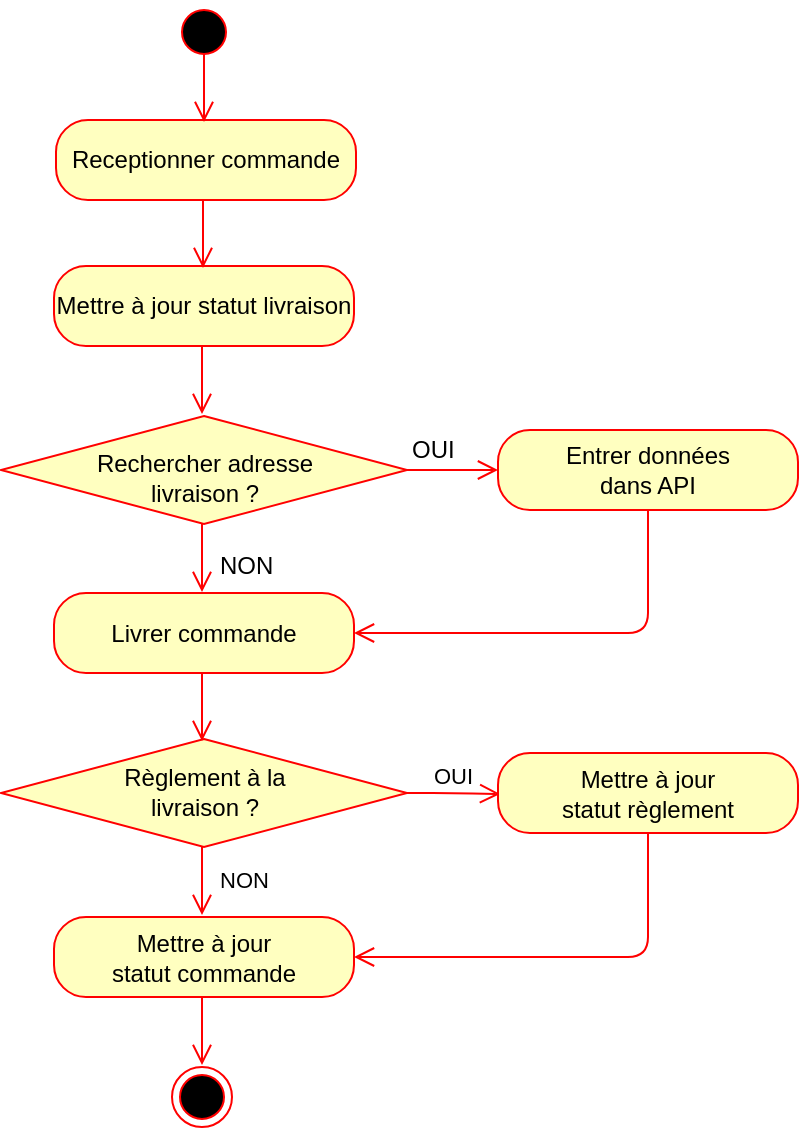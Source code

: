 <mxfile version="12.1.3" type="device" pages="1"><diagram id="kQhd666DOYw0z8zP9ld3" name="Page-1"><mxGraphModel dx="1841" dy="1345" grid="0" gridSize="10" guides="1" tooltips="1" connect="1" arrows="1" fold="1" page="0" pageScale="1" pageWidth="827" pageHeight="1169" math="0" shadow="0"><root><mxCell id="0"/><mxCell id="1" parent="0"/><mxCell id="fADr0kBp4BlMVM3dEuPf-1" value="Receptionner commande" style="rounded=1;whiteSpace=wrap;html=1;arcSize=40;fontColor=#000000;fillColor=#ffffc0;strokeColor=#ff0000;labelBackgroundColor=none;" parent="1" vertex="1"><mxGeometry x="232" y="-96" width="150" height="40" as="geometry"/></mxCell><mxCell id="fADr0kBp4BlMVM3dEuPf-2" value="&lt;div&gt;Entrer données &lt;br&gt;&lt;/div&gt;&lt;div&gt;dans API&lt;br&gt;&lt;/div&gt;" style="rounded=1;whiteSpace=wrap;html=1;arcSize=40;fontColor=#000000;fillColor=#ffffc0;strokeColor=#ff0000;labelBackgroundColor=none;" parent="1" vertex="1"><mxGeometry x="453" y="59" width="150" height="40" as="geometry"/></mxCell><mxCell id="fADr0kBp4BlMVM3dEuPf-3" value="&lt;div&gt;Règlement à la &lt;br&gt;&lt;/div&gt;&lt;div&gt;livraison ?&lt;/div&gt;" style="rhombus;whiteSpace=wrap;html=1;fillColor=#ffffc0;strokeColor=#ff0000;labelBackgroundColor=none;align=center;spacingTop=-1;" parent="1" vertex="1"><mxGeometry x="204.5" y="213.5" width="203" height="54" as="geometry"/></mxCell><mxCell id="fADr0kBp4BlMVM3dEuPf-4" value="&lt;div&gt;OUI&lt;/div&gt;" style="edgeStyle=orthogonalEdgeStyle;html=1;align=left;verticalAlign=bottom;endArrow=open;endSize=8;strokeColor=#ff0000;labelBackgroundColor=none;entryX=0.007;entryY=0.513;entryDx=0;entryDy=0;entryPerimeter=0;" parent="1" source="fADr0kBp4BlMVM3dEuPf-3" edge="1" target="fADr0kBp4BlMVM3dEuPf-22"><mxGeometry x="-0.503" relative="1" as="geometry"><mxPoint x="449" y="241" as="targetPoint"/><mxPoint as="offset"/></mxGeometry></mxCell><mxCell id="fADr0kBp4BlMVM3dEuPf-6" value="&lt;div&gt;Mettre à jour&lt;/div&gt;&lt;div&gt;statut commande&lt;br&gt;&lt;/div&gt;" style="rounded=1;whiteSpace=wrap;html=1;arcSize=40;fontColor=#000000;fillColor=#ffffc0;strokeColor=#ff0000;labelBackgroundColor=none;" parent="1" vertex="1"><mxGeometry x="231" y="302.5" width="150" height="40" as="geometry"/></mxCell><mxCell id="fADr0kBp4BlMVM3dEuPf-7" value="" style="edgeStyle=orthogonalEdgeStyle;html=1;verticalAlign=bottom;endArrow=open;endSize=8;strokeColor=#ff0000;labelBackgroundColor=none;" parent="1" edge="1"><mxGeometry relative="1" as="geometry"><mxPoint x="305" y="376.5" as="targetPoint"/><mxPoint x="305" y="342.5" as="sourcePoint"/></mxGeometry></mxCell><mxCell id="fADr0kBp4BlMVM3dEuPf-8" value="NON" style="text;html=1;resizable=0;points=[];autosize=1;align=left;verticalAlign=top;spacingTop=-4;labelBackgroundColor=none;fontSize=11;" parent="1" vertex="1"><mxGeometry x="312" y="274.5" width="38" height="13" as="geometry"/></mxCell><mxCell id="fADr0kBp4BlMVM3dEuPf-9" value="" style="ellipse;html=1;shape=startState;fillColor=#000000;strokeColor=#ff0000;labelBackgroundColor=none;" parent="1" vertex="1"><mxGeometry x="291" y="-155" width="30" height="30" as="geometry"/></mxCell><mxCell id="fADr0kBp4BlMVM3dEuPf-10" value="" style="edgeStyle=orthogonalEdgeStyle;html=1;verticalAlign=bottom;endArrow=open;endSize=8;strokeColor=#ff0000;labelBackgroundColor=none;exitX=1;exitY=0.5;exitDx=0;exitDy=0;entryX=0;entryY=0.5;entryDx=0;entryDy=0;" parent="1" edge="1" target="fADr0kBp4BlMVM3dEuPf-2" source="uXOjAT7cHvbJJbVf9N72-1"><mxGeometry relative="1" as="geometry"><mxPoint x="305" y="125.5" as="targetPoint"/><mxPoint x="382" y="72" as="sourcePoint"/></mxGeometry></mxCell><mxCell id="fADr0kBp4BlMVM3dEuPf-11" value="" style="ellipse;html=1;shape=endState;fillColor=#000000;strokeColor=#ff0000;labelBackgroundColor=none;" parent="1" vertex="1"><mxGeometry x="290" y="377.5" width="30" height="30" as="geometry"/></mxCell><mxCell id="fADr0kBp4BlMVM3dEuPf-13" value="" style="edgeStyle=orthogonalEdgeStyle;html=1;verticalAlign=bottom;endArrow=open;endSize=8;strokeColor=#ff0000;labelBackgroundColor=none;" parent="1" edge="1"><mxGeometry relative="1" as="geometry"><mxPoint x="305" y="51" as="targetPoint"/><mxPoint x="305" y="17" as="sourcePoint"/></mxGeometry></mxCell><mxCell id="fADr0kBp4BlMVM3dEuPf-14" value="" style="edgeStyle=orthogonalEdgeStyle;html=1;verticalAlign=bottom;endArrow=open;endSize=8;strokeColor=#ff0000;labelBackgroundColor=none;" parent="1" edge="1"><mxGeometry relative="1" as="geometry"><mxPoint x="306" y="-95" as="targetPoint"/><mxPoint x="306" y="-129" as="sourcePoint"/></mxGeometry></mxCell><mxCell id="fADr0kBp4BlMVM3dEuPf-15" value="Livrer commande" style="rounded=1;whiteSpace=wrap;html=1;arcSize=40;fontColor=#000000;fillColor=#ffffc0;strokeColor=#ff0000;labelBackgroundColor=none;" parent="1" vertex="1"><mxGeometry x="231" y="140.5" width="150" height="40" as="geometry"/></mxCell><mxCell id="fADr0kBp4BlMVM3dEuPf-16" value="" style="edgeStyle=orthogonalEdgeStyle;html=1;verticalAlign=bottom;endArrow=open;endSize=8;strokeColor=#ff0000;labelBackgroundColor=none;" parent="1" edge="1"><mxGeometry relative="1" as="geometry"><mxPoint x="305" y="301.5" as="targetPoint"/><mxPoint x="305" y="267.5" as="sourcePoint"/></mxGeometry></mxCell><mxCell id="fADr0kBp4BlMVM3dEuPf-17" value="" style="edgeStyle=orthogonalEdgeStyle;html=1;verticalAlign=bottom;endArrow=open;endSize=8;strokeColor=#ff0000;labelBackgroundColor=none;" parent="1" edge="1"><mxGeometry relative="1" as="geometry"><mxPoint x="305" y="214.5" as="targetPoint"/><mxPoint x="305" y="180.5" as="sourcePoint"/></mxGeometry></mxCell><mxCell id="fADr0kBp4BlMVM3dEuPf-18" value="" style="edgeStyle=orthogonalEdgeStyle;html=1;verticalAlign=bottom;endArrow=open;endSize=8;strokeColor=#ff0000;labelBackgroundColor=none;" parent="1" edge="1"><mxGeometry relative="1" as="geometry"><mxPoint x="305" y="140" as="targetPoint"/><mxPoint x="305" y="106" as="sourcePoint"/></mxGeometry></mxCell><mxCell id="fADr0kBp4BlMVM3dEuPf-19" value="Mettre à jour statut livraison" style="rounded=1;whiteSpace=wrap;html=1;arcSize=40;fontColor=#000000;fillColor=#ffffc0;strokeColor=#ff0000;labelBackgroundColor=none;" parent="1" vertex="1"><mxGeometry x="231" y="-23" width="150" height="40" as="geometry"/></mxCell><mxCell id="fADr0kBp4BlMVM3dEuPf-20" value="" style="edgeStyle=orthogonalEdgeStyle;html=1;verticalAlign=bottom;endArrow=open;endSize=8;strokeColor=#ff0000;labelBackgroundColor=none;" parent="1" edge="1"><mxGeometry relative="1" as="geometry"><mxPoint x="305.5" y="-22" as="targetPoint"/><mxPoint x="305.5" y="-56" as="sourcePoint"/></mxGeometry></mxCell><mxCell id="fADr0kBp4BlMVM3dEuPf-22" value="&lt;div&gt;Mettre à jour&lt;/div&gt;&lt;div&gt;statut règlement&lt;br&gt;&lt;/div&gt;" style="rounded=1;whiteSpace=wrap;html=1;arcSize=40;fontColor=#000000;fillColor=#ffffc0;strokeColor=#ff0000;labelBackgroundColor=none;" parent="1" vertex="1"><mxGeometry x="453" y="220.5" width="150" height="40" as="geometry"/></mxCell><mxCell id="fADr0kBp4BlMVM3dEuPf-26" value="" style="edgeStyle=orthogonalEdgeStyle;html=1;verticalAlign=bottom;endArrow=open;endSize=8;strokeColor=#ff0000;labelBackgroundColor=none;entryX=1;entryY=0.5;entryDx=0;entryDy=0;exitX=0.5;exitY=1;exitDx=0;exitDy=0;" parent="1" source="fADr0kBp4BlMVM3dEuPf-22" target="fADr0kBp4BlMVM3dEuPf-6" edge="1"><mxGeometry relative="1" as="geometry"><mxPoint x="422.5" y="358.5" as="targetPoint"/><mxPoint x="422.5" y="316.5" as="sourcePoint"/></mxGeometry></mxCell><mxCell id="uXOjAT7cHvbJJbVf9N72-1" value="&lt;div&gt;Rechercher adresse&lt;/div&gt;&lt;div&gt;livraison ?&lt;br&gt;&lt;/div&gt;" style="rhombus;whiteSpace=wrap;html=1;fillColor=#ffffc0;strokeColor=#ff0000;labelBackgroundColor=none;align=center;spacingTop=7;" vertex="1" parent="1"><mxGeometry x="204.5" y="52" width="203" height="54" as="geometry"/></mxCell><mxCell id="uXOjAT7cHvbJJbVf9N72-3" value="OUI" style="text;html=1;resizable=0;points=[];autosize=1;align=left;verticalAlign=top;spacingTop=-4;" vertex="1" parent="1"><mxGeometry x="407.5" y="59" width="35" height="14" as="geometry"/></mxCell><mxCell id="uXOjAT7cHvbJJbVf9N72-4" value="NON" style="text;html=1;resizable=0;points=[];autosize=1;align=left;verticalAlign=top;spacingTop=-4;" vertex="1" parent="1"><mxGeometry x="312" y="116.5" width="41" height="14" as="geometry"/></mxCell><mxCell id="uXOjAT7cHvbJJbVf9N72-6" value="" style="edgeStyle=orthogonalEdgeStyle;html=1;verticalAlign=bottom;endArrow=open;endSize=8;strokeColor=#ff0000;labelBackgroundColor=none;entryX=1;entryY=0.5;entryDx=0;entryDy=0;exitX=0.5;exitY=1;exitDx=0;exitDy=0;" edge="1" parent="1" source="fADr0kBp4BlMVM3dEuPf-2" target="fADr0kBp4BlMVM3dEuPf-15"><mxGeometry relative="1" as="geometry"><mxPoint x="391" y="333" as="targetPoint"/><mxPoint x="550" y="271" as="sourcePoint"/></mxGeometry></mxCell></root></mxGraphModel></diagram></mxfile>